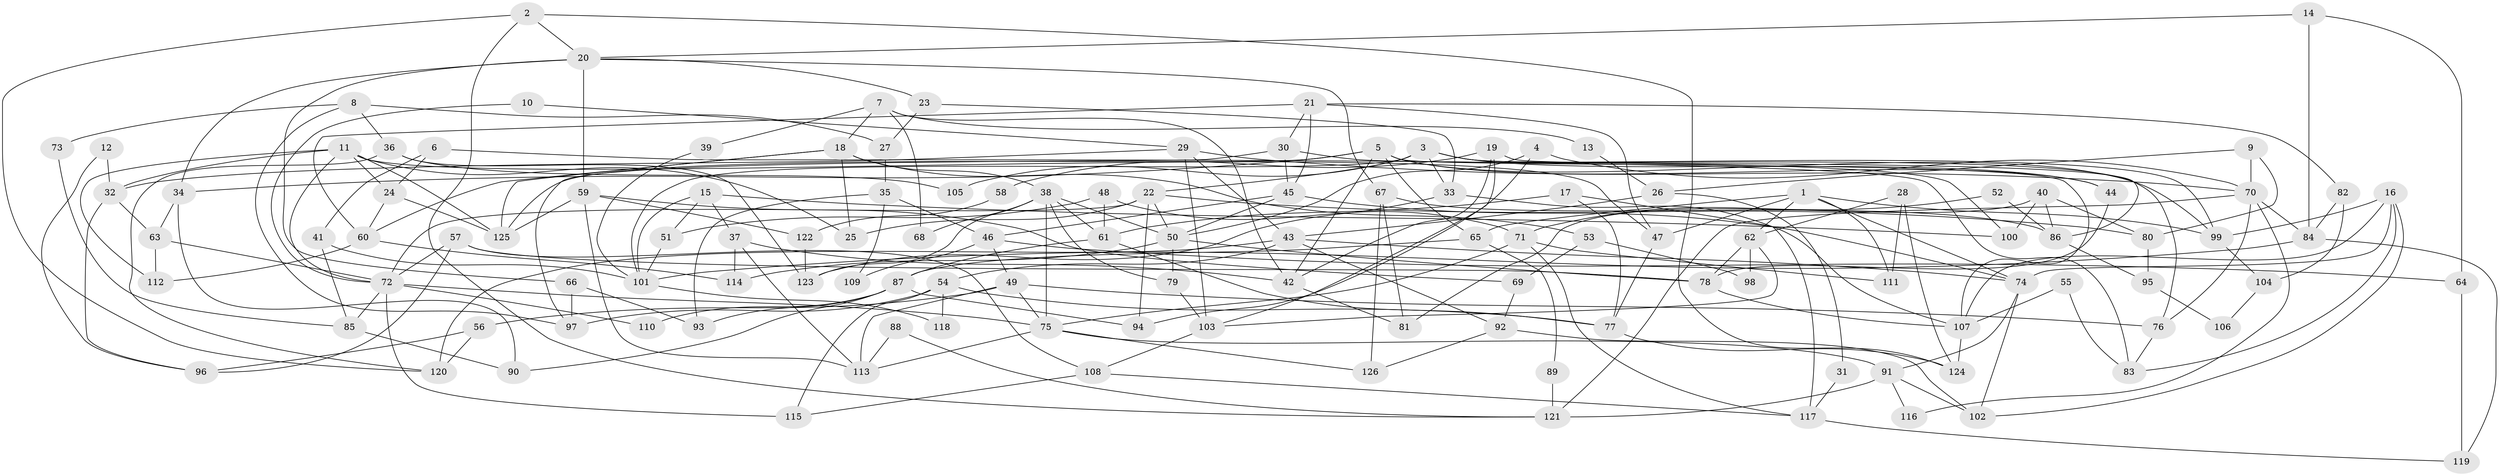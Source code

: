 // Generated by graph-tools (version 1.1) at 2025/49/03/09/25 04:49:08]
// undirected, 126 vertices, 252 edges
graph export_dot {
graph [start="1"]
  node [color=gray90,style=filled];
  1;
  2;
  3;
  4;
  5;
  6;
  7;
  8;
  9;
  10;
  11;
  12;
  13;
  14;
  15;
  16;
  17;
  18;
  19;
  20;
  21;
  22;
  23;
  24;
  25;
  26;
  27;
  28;
  29;
  30;
  31;
  32;
  33;
  34;
  35;
  36;
  37;
  38;
  39;
  40;
  41;
  42;
  43;
  44;
  45;
  46;
  47;
  48;
  49;
  50;
  51;
  52;
  53;
  54;
  55;
  56;
  57;
  58;
  59;
  60;
  61;
  62;
  63;
  64;
  65;
  66;
  67;
  68;
  69;
  70;
  71;
  72;
  73;
  74;
  75;
  76;
  77;
  78;
  79;
  80;
  81;
  82;
  83;
  84;
  85;
  86;
  87;
  88;
  89;
  90;
  91;
  92;
  93;
  94;
  95;
  96;
  97;
  98;
  99;
  100;
  101;
  102;
  103;
  104;
  105;
  106;
  107;
  108;
  109;
  110;
  111;
  112;
  113;
  114;
  115;
  116;
  117;
  118;
  119;
  120;
  121;
  122;
  123;
  124;
  125;
  126;
  1 -- 65;
  1 -- 99;
  1 -- 47;
  1 -- 62;
  1 -- 74;
  1 -- 111;
  2 -- 20;
  2 -- 121;
  2 -- 120;
  2 -- 124;
  3 -- 101;
  3 -- 99;
  3 -- 22;
  3 -- 33;
  3 -- 44;
  3 -- 76;
  3 -- 105;
  4 -- 50;
  4 -- 70;
  4 -- 94;
  5 -- 44;
  5 -- 34;
  5 -- 42;
  5 -- 65;
  5 -- 99;
  5 -- 107;
  5 -- 125;
  6 -- 24;
  6 -- 83;
  6 -- 41;
  7 -- 42;
  7 -- 18;
  7 -- 13;
  7 -- 39;
  7 -- 68;
  8 -- 36;
  8 -- 97;
  8 -- 27;
  8 -- 73;
  9 -- 80;
  9 -- 70;
  9 -- 26;
  10 -- 72;
  10 -- 29;
  11 -- 125;
  11 -- 112;
  11 -- 24;
  11 -- 25;
  11 -- 32;
  11 -- 47;
  11 -- 72;
  12 -- 96;
  12 -- 32;
  13 -- 26;
  14 -- 84;
  14 -- 20;
  14 -- 64;
  15 -- 37;
  15 -- 101;
  15 -- 51;
  15 -- 100;
  16 -- 102;
  16 -- 74;
  16 -- 83;
  16 -- 99;
  16 -- 107;
  17 -- 77;
  17 -- 117;
  17 -- 61;
  18 -- 125;
  18 -- 38;
  18 -- 25;
  18 -- 53;
  18 -- 60;
  19 -- 42;
  19 -- 103;
  19 -- 58;
  19 -- 86;
  20 -- 67;
  20 -- 59;
  20 -- 23;
  20 -- 34;
  20 -- 66;
  21 -- 47;
  21 -- 45;
  21 -- 30;
  21 -- 60;
  21 -- 82;
  22 -- 25;
  22 -- 50;
  22 -- 72;
  22 -- 80;
  22 -- 94;
  23 -- 33;
  23 -- 27;
  24 -- 60;
  24 -- 125;
  26 -- 43;
  26 -- 31;
  27 -- 35;
  28 -- 124;
  28 -- 62;
  28 -- 111;
  29 -- 103;
  29 -- 32;
  29 -- 43;
  29 -- 70;
  30 -- 45;
  30 -- 97;
  30 -- 100;
  31 -- 117;
  32 -- 96;
  32 -- 63;
  33 -- 107;
  33 -- 123;
  34 -- 63;
  34 -- 90;
  35 -- 93;
  35 -- 46;
  35 -- 109;
  36 -- 123;
  36 -- 120;
  36 -- 105;
  37 -- 113;
  37 -- 114;
  37 -- 42;
  38 -- 50;
  38 -- 61;
  38 -- 68;
  38 -- 75;
  38 -- 79;
  38 -- 123;
  39 -- 101;
  40 -- 100;
  40 -- 86;
  40 -- 80;
  40 -- 81;
  41 -- 85;
  41 -- 101;
  42 -- 81;
  43 -- 74;
  43 -- 54;
  43 -- 92;
  43 -- 120;
  44 -- 78;
  45 -- 46;
  45 -- 50;
  45 -- 74;
  46 -- 49;
  46 -- 64;
  46 -- 109;
  47 -- 77;
  48 -- 71;
  48 -- 61;
  48 -- 51;
  49 -- 76;
  49 -- 75;
  49 -- 56;
  49 -- 113;
  50 -- 79;
  50 -- 78;
  50 -- 114;
  51 -- 101;
  52 -- 86;
  52 -- 71;
  53 -- 69;
  53 -- 98;
  54 -- 77;
  54 -- 97;
  54 -- 115;
  54 -- 118;
  55 -- 107;
  55 -- 83;
  56 -- 120;
  56 -- 96;
  57 -- 72;
  57 -- 78;
  57 -- 96;
  57 -- 108;
  58 -- 122;
  59 -- 113;
  59 -- 125;
  59 -- 69;
  59 -- 122;
  60 -- 112;
  60 -- 114;
  61 -- 77;
  61 -- 87;
  62 -- 78;
  62 -- 98;
  62 -- 103;
  63 -- 72;
  63 -- 112;
  64 -- 119;
  65 -- 87;
  65 -- 89;
  66 -- 97;
  66 -- 93;
  67 -- 81;
  67 -- 126;
  67 -- 86;
  69 -- 92;
  70 -- 84;
  70 -- 76;
  70 -- 116;
  70 -- 121;
  71 -- 111;
  71 -- 75;
  71 -- 117;
  72 -- 75;
  72 -- 85;
  72 -- 110;
  72 -- 115;
  73 -- 85;
  74 -- 91;
  74 -- 102;
  75 -- 91;
  75 -- 113;
  75 -- 126;
  76 -- 83;
  77 -- 124;
  78 -- 107;
  79 -- 103;
  80 -- 95;
  82 -- 84;
  82 -- 104;
  84 -- 119;
  84 -- 101;
  85 -- 90;
  86 -- 95;
  87 -- 94;
  87 -- 90;
  87 -- 93;
  87 -- 110;
  88 -- 121;
  88 -- 113;
  89 -- 121;
  91 -- 102;
  91 -- 116;
  91 -- 121;
  92 -- 102;
  92 -- 126;
  95 -- 106;
  99 -- 104;
  101 -- 118;
  103 -- 108;
  104 -- 106;
  107 -- 124;
  108 -- 115;
  108 -- 117;
  117 -- 119;
  122 -- 123;
}
